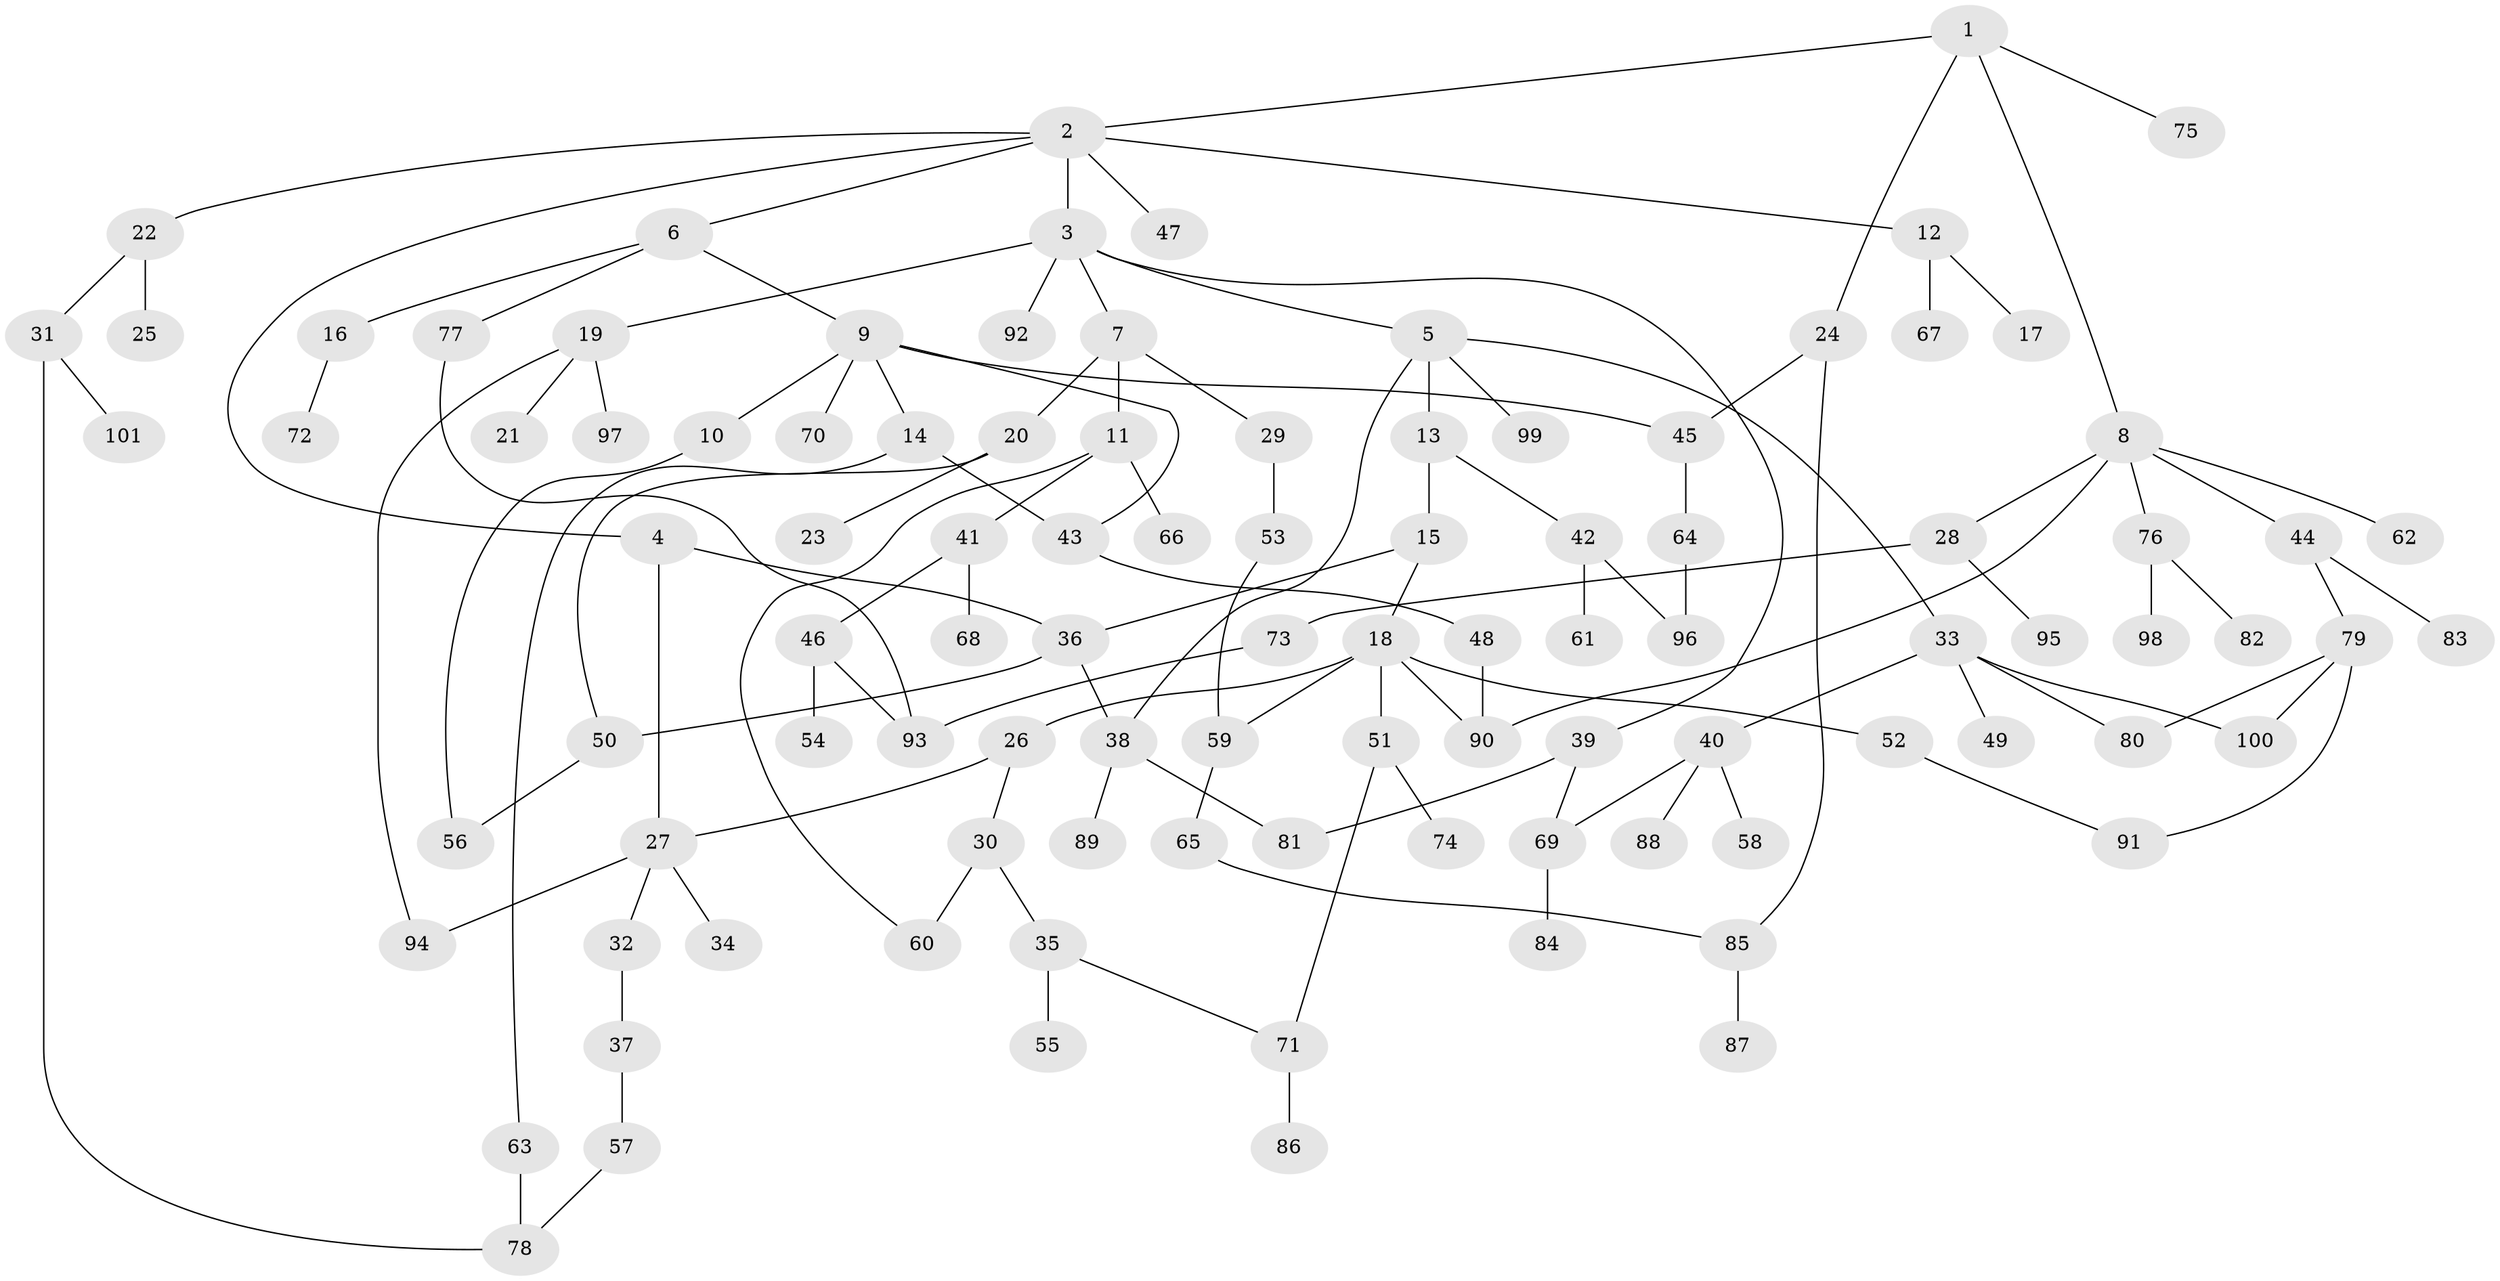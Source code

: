 // coarse degree distribution, {2: 0.16666666666666666, 1: 0.4666666666666667, 7: 0.03333333333333333, 4: 0.1, 10: 0.016666666666666666, 3: 0.15, 18: 0.016666666666666666, 5: 0.05}
// Generated by graph-tools (version 1.1) at 2025/44/03/04/25 21:44:56]
// undirected, 101 vertices, 124 edges
graph export_dot {
graph [start="1"]
  node [color=gray90,style=filled];
  1;
  2;
  3;
  4;
  5;
  6;
  7;
  8;
  9;
  10;
  11;
  12;
  13;
  14;
  15;
  16;
  17;
  18;
  19;
  20;
  21;
  22;
  23;
  24;
  25;
  26;
  27;
  28;
  29;
  30;
  31;
  32;
  33;
  34;
  35;
  36;
  37;
  38;
  39;
  40;
  41;
  42;
  43;
  44;
  45;
  46;
  47;
  48;
  49;
  50;
  51;
  52;
  53;
  54;
  55;
  56;
  57;
  58;
  59;
  60;
  61;
  62;
  63;
  64;
  65;
  66;
  67;
  68;
  69;
  70;
  71;
  72;
  73;
  74;
  75;
  76;
  77;
  78;
  79;
  80;
  81;
  82;
  83;
  84;
  85;
  86;
  87;
  88;
  89;
  90;
  91;
  92;
  93;
  94;
  95;
  96;
  97;
  98;
  99;
  100;
  101;
  1 -- 2;
  1 -- 8;
  1 -- 24;
  1 -- 75;
  2 -- 3;
  2 -- 4;
  2 -- 6;
  2 -- 12;
  2 -- 22;
  2 -- 47;
  3 -- 5;
  3 -- 7;
  3 -- 19;
  3 -- 39;
  3 -- 92;
  4 -- 36;
  4 -- 27;
  5 -- 13;
  5 -- 33;
  5 -- 38;
  5 -- 99;
  6 -- 9;
  6 -- 16;
  6 -- 77;
  7 -- 11;
  7 -- 20;
  7 -- 29;
  8 -- 28;
  8 -- 44;
  8 -- 62;
  8 -- 76;
  8 -- 90;
  9 -- 10;
  9 -- 14;
  9 -- 43;
  9 -- 45;
  9 -- 70;
  10 -- 56;
  11 -- 41;
  11 -- 66;
  11 -- 60;
  12 -- 17;
  12 -- 67;
  13 -- 15;
  13 -- 42;
  14 -- 63;
  14 -- 43;
  15 -- 18;
  15 -- 36;
  16 -- 72;
  18 -- 26;
  18 -- 51;
  18 -- 52;
  18 -- 59;
  18 -- 90;
  19 -- 21;
  19 -- 97;
  19 -- 94;
  20 -- 23;
  20 -- 50;
  22 -- 25;
  22 -- 31;
  24 -- 85;
  24 -- 45;
  26 -- 27;
  26 -- 30;
  27 -- 32;
  27 -- 34;
  27 -- 94;
  28 -- 73;
  28 -- 95;
  29 -- 53;
  30 -- 35;
  30 -- 60;
  31 -- 101;
  31 -- 78;
  32 -- 37;
  33 -- 40;
  33 -- 49;
  33 -- 100;
  33 -- 80;
  35 -- 55;
  35 -- 71;
  36 -- 50;
  36 -- 38;
  37 -- 57;
  38 -- 81;
  38 -- 89;
  39 -- 69;
  39 -- 81;
  40 -- 58;
  40 -- 69;
  40 -- 88;
  41 -- 46;
  41 -- 68;
  42 -- 61;
  42 -- 96;
  43 -- 48;
  44 -- 79;
  44 -- 83;
  45 -- 64;
  46 -- 54;
  46 -- 93;
  48 -- 90;
  50 -- 56;
  51 -- 74;
  51 -- 71;
  52 -- 91;
  53 -- 59;
  57 -- 78;
  59 -- 65;
  63 -- 78;
  64 -- 96;
  65 -- 85;
  69 -- 84;
  71 -- 86;
  73 -- 93;
  76 -- 82;
  76 -- 98;
  77 -- 93;
  79 -- 80;
  79 -- 91;
  79 -- 100;
  85 -- 87;
}
